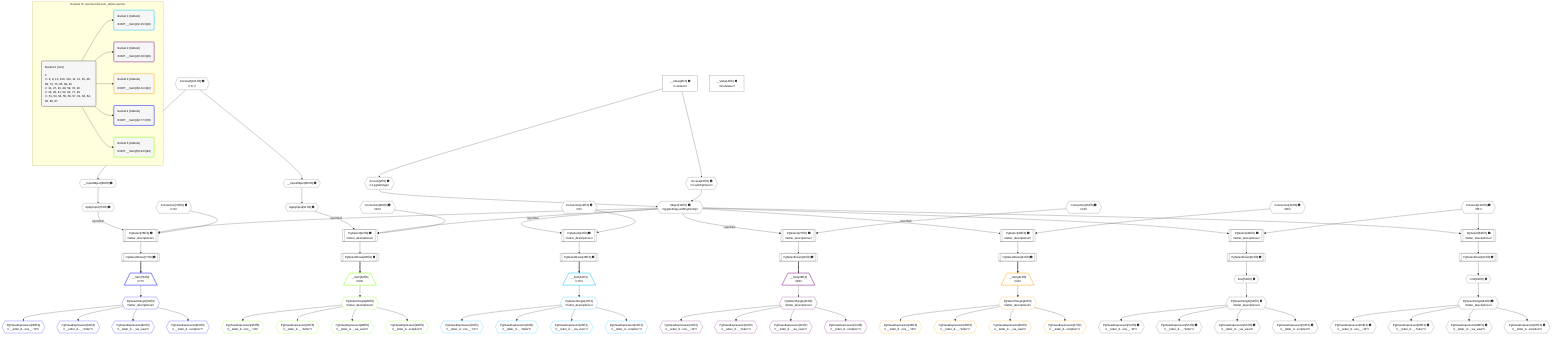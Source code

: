 %%{init: {'themeVariables': { 'fontSize': '12px'}}}%%
graph TD
    classDef path fill:#eee,stroke:#000,color:#000
    classDef plan fill:#fff,stroke-width:1px,color:#000
    classDef itemplan fill:#fff,stroke-width:2px,color:#000
    classDef unbatchedplan fill:#dff,stroke-width:1px,color:#000
    classDef sideeffectplan fill:#fcc,stroke-width:2px,color:#000
    classDef bucket fill:#f6f6f6,color:#000,stroke-width:2px,text-align:left


    %% plan dependencies
    PgSelect76[["PgSelect[76∈0] ➊<br />ᐸletter_descriptionsᐳ"]]:::plan
    Object11{{"Object[11∈0] ➊<br />ᐸ{pgSettings,withPgClient}ᐳ"}}:::plan
    ApplyInput75{{"ApplyInput[75∈0] ➊"}}:::plan
    Connection73{{"Connection[73∈0] ➊<br />ᐸ71ᐳ"}}:::plan
    ApplyInput75 -->|rejectNull| PgSelect76
    Object11 & Connection73 --> PgSelect76
    PgSelect92[["PgSelect[92∈0] ➊<br />ᐸletter_descriptionsᐳ"]]:::plan
    ApplyInput91{{"ApplyInput[91∈0] ➊"}}:::plan
    Connection89{{"Connection[89∈0] ➊<br />ᐸ87ᐳ"}}:::plan
    ApplyInput91 -->|rejectNull| PgSelect92
    Object11 & Connection89 --> PgSelect92
    PgSelect14[["PgSelect[14∈0] ➊<br />ᐸletter_descriptionsᐳ"]]:::plan
    Connection12{{"Connection[12∈0] ➊<br />ᐸ8ᐳ"}}:::plan
    Object11 -->|rejectNull| PgSelect14
    Connection12 --> PgSelect14
    PgSelect27[["PgSelect[27∈0] ➊<br />ᐸletter_descriptionsᐳ"]]:::plan
    Connection25{{"Connection[25∈0] ➊<br />ᐸ23ᐳ"}}:::plan
    Object11 -->|rejectNull| PgSelect27
    Connection25 --> PgSelect27
    PgSelect40[["PgSelect[40∈0] ➊<br />ᐸletter_descriptionsᐳ"]]:::plan
    Connection38{{"Connection[38∈0] ➊<br />ᐸ36ᐳ"}}:::plan
    Object11 -->|rejectNull| PgSelect40
    Connection38 --> PgSelect40
    Access9{{"Access[9∈0] ➊<br />ᐸ2.pgSettingsᐳ"}}:::plan
    Access10{{"Access[10∈0] ➊<br />ᐸ2.withPgClientᐳ"}}:::plan
    Access9 & Access10 --> Object11
    PgSelect49[["PgSelect[49∈0] ➊<br />ᐸletter_descriptionsᐳ"]]:::plan
    Constant100{{"Constant[100∈0] ➊<br />ᐸ'B'ᐳ"}}:::plan
    Object11 & Constant100 --> PgSelect49
    PgSelect59[["PgSelect[59∈0] ➊<br />ᐸletter_descriptionsᐳ"]]:::plan
    Object11 & Constant100 --> PgSelect59
    __InputObject69{{"__InputObject[69∈0] ➊"}}:::plan
    Constant101{{"Constant[101∈0] ➊<br />ᐸ'C'ᐳ"}}:::plan
    Constant101 --> __InputObject69
    __InputObject85{{"__InputObject[85∈0] ➊"}}:::plan
    Constant101 --> __InputObject85
    __Value2["__Value[2∈0] ➊<br />ᐸcontextᐳ"]:::plan
    __Value2 --> Access9
    __Value2 --> Access10
    PgSelectRows15[["PgSelectRows[15∈0] ➊"]]:::plan
    PgSelect14 --> PgSelectRows15
    PgSelectRows28[["PgSelectRows[28∈0] ➊"]]:::plan
    PgSelect27 --> PgSelectRows28
    PgSelectRows41[["PgSelectRows[41∈0] ➊"]]:::plan
    PgSelect40 --> PgSelectRows41
    First51{{"First[51∈0] ➊"}}:::plan
    PgSelectRows52[["PgSelectRows[52∈0] ➊"]]:::plan
    PgSelectRows52 --> First51
    PgSelect49 --> PgSelectRows52
    PgSelectSingle53{{"PgSelectSingle[53∈0] ➊<br />ᐸletter_descriptionsᐳ"}}:::plan
    First51 --> PgSelectSingle53
    PgClassExpression54{{"PgClassExpression[54∈0] ➊<br />ᐸ__letter_d...ons__.”id”ᐳ"}}:::plan
    PgSelectSingle53 --> PgClassExpression54
    PgClassExpression55{{"PgClassExpression[55∈0] ➊<br />ᐸ__letter_d..._.”letter”ᐳ"}}:::plan
    PgSelectSingle53 --> PgClassExpression55
    PgClassExpression56{{"PgClassExpression[56∈0] ➊<br />ᐸ__letter_d..._via_view”ᐳ"}}:::plan
    PgSelectSingle53 --> PgClassExpression56
    PgClassExpression57{{"PgClassExpression[57∈0] ➊<br />ᐸ__letter_d...scription”ᐳ"}}:::plan
    PgSelectSingle53 --> PgClassExpression57
    First61{{"First[61∈0] ➊"}}:::plan
    PgSelectRows62[["PgSelectRows[62∈0] ➊"]]:::plan
    PgSelectRows62 --> First61
    PgSelect59 --> PgSelectRows62
    PgSelectSingle63{{"PgSelectSingle[63∈0] ➊<br />ᐸletter_descriptionsᐳ"}}:::plan
    First61 --> PgSelectSingle63
    PgClassExpression64{{"PgClassExpression[64∈0] ➊<br />ᐸ__letter_d...ons__.”id”ᐳ"}}:::plan
    PgSelectSingle63 --> PgClassExpression64
    PgClassExpression65{{"PgClassExpression[65∈0] ➊<br />ᐸ__letter_d..._.”letter”ᐳ"}}:::plan
    PgSelectSingle63 --> PgClassExpression65
    PgClassExpression66{{"PgClassExpression[66∈0] ➊<br />ᐸ__letter_d..._via_view”ᐳ"}}:::plan
    PgSelectSingle63 --> PgClassExpression66
    PgClassExpression67{{"PgClassExpression[67∈0] ➊<br />ᐸ__letter_d...scription”ᐳ"}}:::plan
    PgSelectSingle63 --> PgClassExpression67
    __InputObject69 --> ApplyInput75
    PgSelectRows77[["PgSelectRows[77∈0] ➊"]]:::plan
    PgSelect76 --> PgSelectRows77
    __InputObject85 --> ApplyInput91
    PgSelectRows93[["PgSelectRows[93∈0] ➊"]]:::plan
    PgSelect92 --> PgSelectRows93
    __Value4["__Value[4∈0] ➊<br />ᐸrootValueᐳ"]:::plan
    __Item16[/"__Item[16∈1]<br />ᐸ15ᐳ"\]:::itemplan
    PgSelectRows15 ==> __Item16
    PgSelectSingle17{{"PgSelectSingle[17∈1]<br />ᐸletter_descriptionsᐳ"}}:::plan
    __Item16 --> PgSelectSingle17
    PgClassExpression18{{"PgClassExpression[18∈1]<br />ᐸ__letter_d...ons__.”id”ᐳ"}}:::plan
    PgSelectSingle17 --> PgClassExpression18
    PgClassExpression19{{"PgClassExpression[19∈1]<br />ᐸ__letter_d..._.”letter”ᐳ"}}:::plan
    PgSelectSingle17 --> PgClassExpression19
    PgClassExpression20{{"PgClassExpression[20∈1]<br />ᐸ__letter_d..._via_view”ᐳ"}}:::plan
    PgSelectSingle17 --> PgClassExpression20
    PgClassExpression21{{"PgClassExpression[21∈1]<br />ᐸ__letter_d...scription”ᐳ"}}:::plan
    PgSelectSingle17 --> PgClassExpression21
    __Item29[/"__Item[29∈2]<br />ᐸ28ᐳ"\]:::itemplan
    PgSelectRows28 ==> __Item29
    PgSelectSingle30{{"PgSelectSingle[30∈2]<br />ᐸletter_descriptionsᐳ"}}:::plan
    __Item29 --> PgSelectSingle30
    PgClassExpression31{{"PgClassExpression[31∈2]<br />ᐸ__letter_d...ons__.”id”ᐳ"}}:::plan
    PgSelectSingle30 --> PgClassExpression31
    PgClassExpression32{{"PgClassExpression[32∈2]<br />ᐸ__letter_d..._.”letter”ᐳ"}}:::plan
    PgSelectSingle30 --> PgClassExpression32
    PgClassExpression33{{"PgClassExpression[33∈2]<br />ᐸ__letter_d..._via_view”ᐳ"}}:::plan
    PgSelectSingle30 --> PgClassExpression33
    PgClassExpression34{{"PgClassExpression[34∈2]<br />ᐸ__letter_d...scription”ᐳ"}}:::plan
    PgSelectSingle30 --> PgClassExpression34
    __Item42[/"__Item[42∈3]<br />ᐸ41ᐳ"\]:::itemplan
    PgSelectRows41 ==> __Item42
    PgSelectSingle43{{"PgSelectSingle[43∈3]<br />ᐸletter_descriptionsᐳ"}}:::plan
    __Item42 --> PgSelectSingle43
    PgClassExpression44{{"PgClassExpression[44∈3]<br />ᐸ__letter_d...ons__.”id”ᐳ"}}:::plan
    PgSelectSingle43 --> PgClassExpression44
    PgClassExpression45{{"PgClassExpression[45∈3]<br />ᐸ__letter_d..._.”letter”ᐳ"}}:::plan
    PgSelectSingle43 --> PgClassExpression45
    PgClassExpression46{{"PgClassExpression[46∈3]<br />ᐸ__letter_d..._via_view”ᐳ"}}:::plan
    PgSelectSingle43 --> PgClassExpression46
    PgClassExpression47{{"PgClassExpression[47∈3]<br />ᐸ__letter_d...scription”ᐳ"}}:::plan
    PgSelectSingle43 --> PgClassExpression47
    __Item78[/"__Item[78∈4]<br />ᐸ77ᐳ"\]:::itemplan
    PgSelectRows77 ==> __Item78
    PgSelectSingle79{{"PgSelectSingle[79∈4]<br />ᐸletter_descriptionsᐳ"}}:::plan
    __Item78 --> PgSelectSingle79
    PgClassExpression80{{"PgClassExpression[80∈4]<br />ᐸ__letter_d...ons__.”id”ᐳ"}}:::plan
    PgSelectSingle79 --> PgClassExpression80
    PgClassExpression81{{"PgClassExpression[81∈4]<br />ᐸ__letter_d..._.”letter”ᐳ"}}:::plan
    PgSelectSingle79 --> PgClassExpression81
    PgClassExpression82{{"PgClassExpression[82∈4]<br />ᐸ__letter_d..._via_view”ᐳ"}}:::plan
    PgSelectSingle79 --> PgClassExpression82
    PgClassExpression83{{"PgClassExpression[83∈4]<br />ᐸ__letter_d...scription”ᐳ"}}:::plan
    PgSelectSingle79 --> PgClassExpression83
    __Item94[/"__Item[94∈5]<br />ᐸ93ᐳ"\]:::itemplan
    PgSelectRows93 ==> __Item94
    PgSelectSingle95{{"PgSelectSingle[95∈5]<br />ᐸletter_descriptionsᐳ"}}:::plan
    __Item94 --> PgSelectSingle95
    PgClassExpression96{{"PgClassExpression[96∈5]<br />ᐸ__letter_d...ons__.”id”ᐳ"}}:::plan
    PgSelectSingle95 --> PgClassExpression96
    PgClassExpression97{{"PgClassExpression[97∈5]<br />ᐸ__letter_d..._.”letter”ᐳ"}}:::plan
    PgSelectSingle95 --> PgClassExpression97
    PgClassExpression98{{"PgClassExpression[98∈5]<br />ᐸ__letter_d..._via_view”ᐳ"}}:::plan
    PgSelectSingle95 --> PgClassExpression98
    PgClassExpression99{{"PgClassExpression[99∈5]<br />ᐸ__letter_d...scription”ᐳ"}}:::plan
    PgSelectSingle95 --> PgClassExpression99

    %% define steps

    subgraph "Buckets for queries/v4/enum_tables.queries"
    Bucket0("Bucket 0 (root)<br /><br />1: <br />ᐳ: 6, 9, 10, 100, 101, 11, 12, 25, 38, 69, 73, 75, 85, 89, 91<br />2: 14, 27, 40, 49, 59, 76, 92<br />3: 15, 28, 41, 52, 62, 77, 93<br />ᐳ: 51, 53, 54, 55, 56, 57, 61, 63, 64, 65, 66, 67"):::bucket
    classDef bucket0 stroke:#696969
    class Bucket0,__Value2,__Value4,Access9,Access10,Object11,Connection12,PgSelect14,PgSelectRows15,Connection25,PgSelect27,PgSelectRows28,Connection38,PgSelect40,PgSelectRows41,PgSelect49,First51,PgSelectRows52,PgSelectSingle53,PgClassExpression54,PgClassExpression55,PgClassExpression56,PgClassExpression57,PgSelect59,First61,PgSelectRows62,PgSelectSingle63,PgClassExpression64,PgClassExpression65,PgClassExpression66,PgClassExpression67,__InputObject69,Connection73,ApplyInput75,PgSelect76,PgSelectRows77,__InputObject85,Connection89,ApplyInput91,PgSelect92,PgSelectRows93,Constant100,Constant101 bucket0
    Bucket1("Bucket 1 (listItem)<br /><br />ROOT __Item{1}ᐸ15ᐳ[16]"):::bucket
    classDef bucket1 stroke:#00bfff
    class Bucket1,__Item16,PgSelectSingle17,PgClassExpression18,PgClassExpression19,PgClassExpression20,PgClassExpression21 bucket1
    Bucket2("Bucket 2 (listItem)<br /><br />ROOT __Item{2}ᐸ28ᐳ[29]"):::bucket
    classDef bucket2 stroke:#7f007f
    class Bucket2,__Item29,PgSelectSingle30,PgClassExpression31,PgClassExpression32,PgClassExpression33,PgClassExpression34 bucket2
    Bucket3("Bucket 3 (listItem)<br /><br />ROOT __Item{3}ᐸ41ᐳ[42]"):::bucket
    classDef bucket3 stroke:#ffa500
    class Bucket3,__Item42,PgSelectSingle43,PgClassExpression44,PgClassExpression45,PgClassExpression46,PgClassExpression47 bucket3
    Bucket4("Bucket 4 (listItem)<br /><br />ROOT __Item{4}ᐸ77ᐳ[78]"):::bucket
    classDef bucket4 stroke:#0000ff
    class Bucket4,__Item78,PgSelectSingle79,PgClassExpression80,PgClassExpression81,PgClassExpression82,PgClassExpression83 bucket4
    Bucket5("Bucket 5 (listItem)<br /><br />ROOT __Item{5}ᐸ93ᐳ[94]"):::bucket
    classDef bucket5 stroke:#7fff00
    class Bucket5,__Item94,PgSelectSingle95,PgClassExpression96,PgClassExpression97,PgClassExpression98,PgClassExpression99 bucket5
    Bucket0 --> Bucket1 & Bucket2 & Bucket3 & Bucket4 & Bucket5
    end